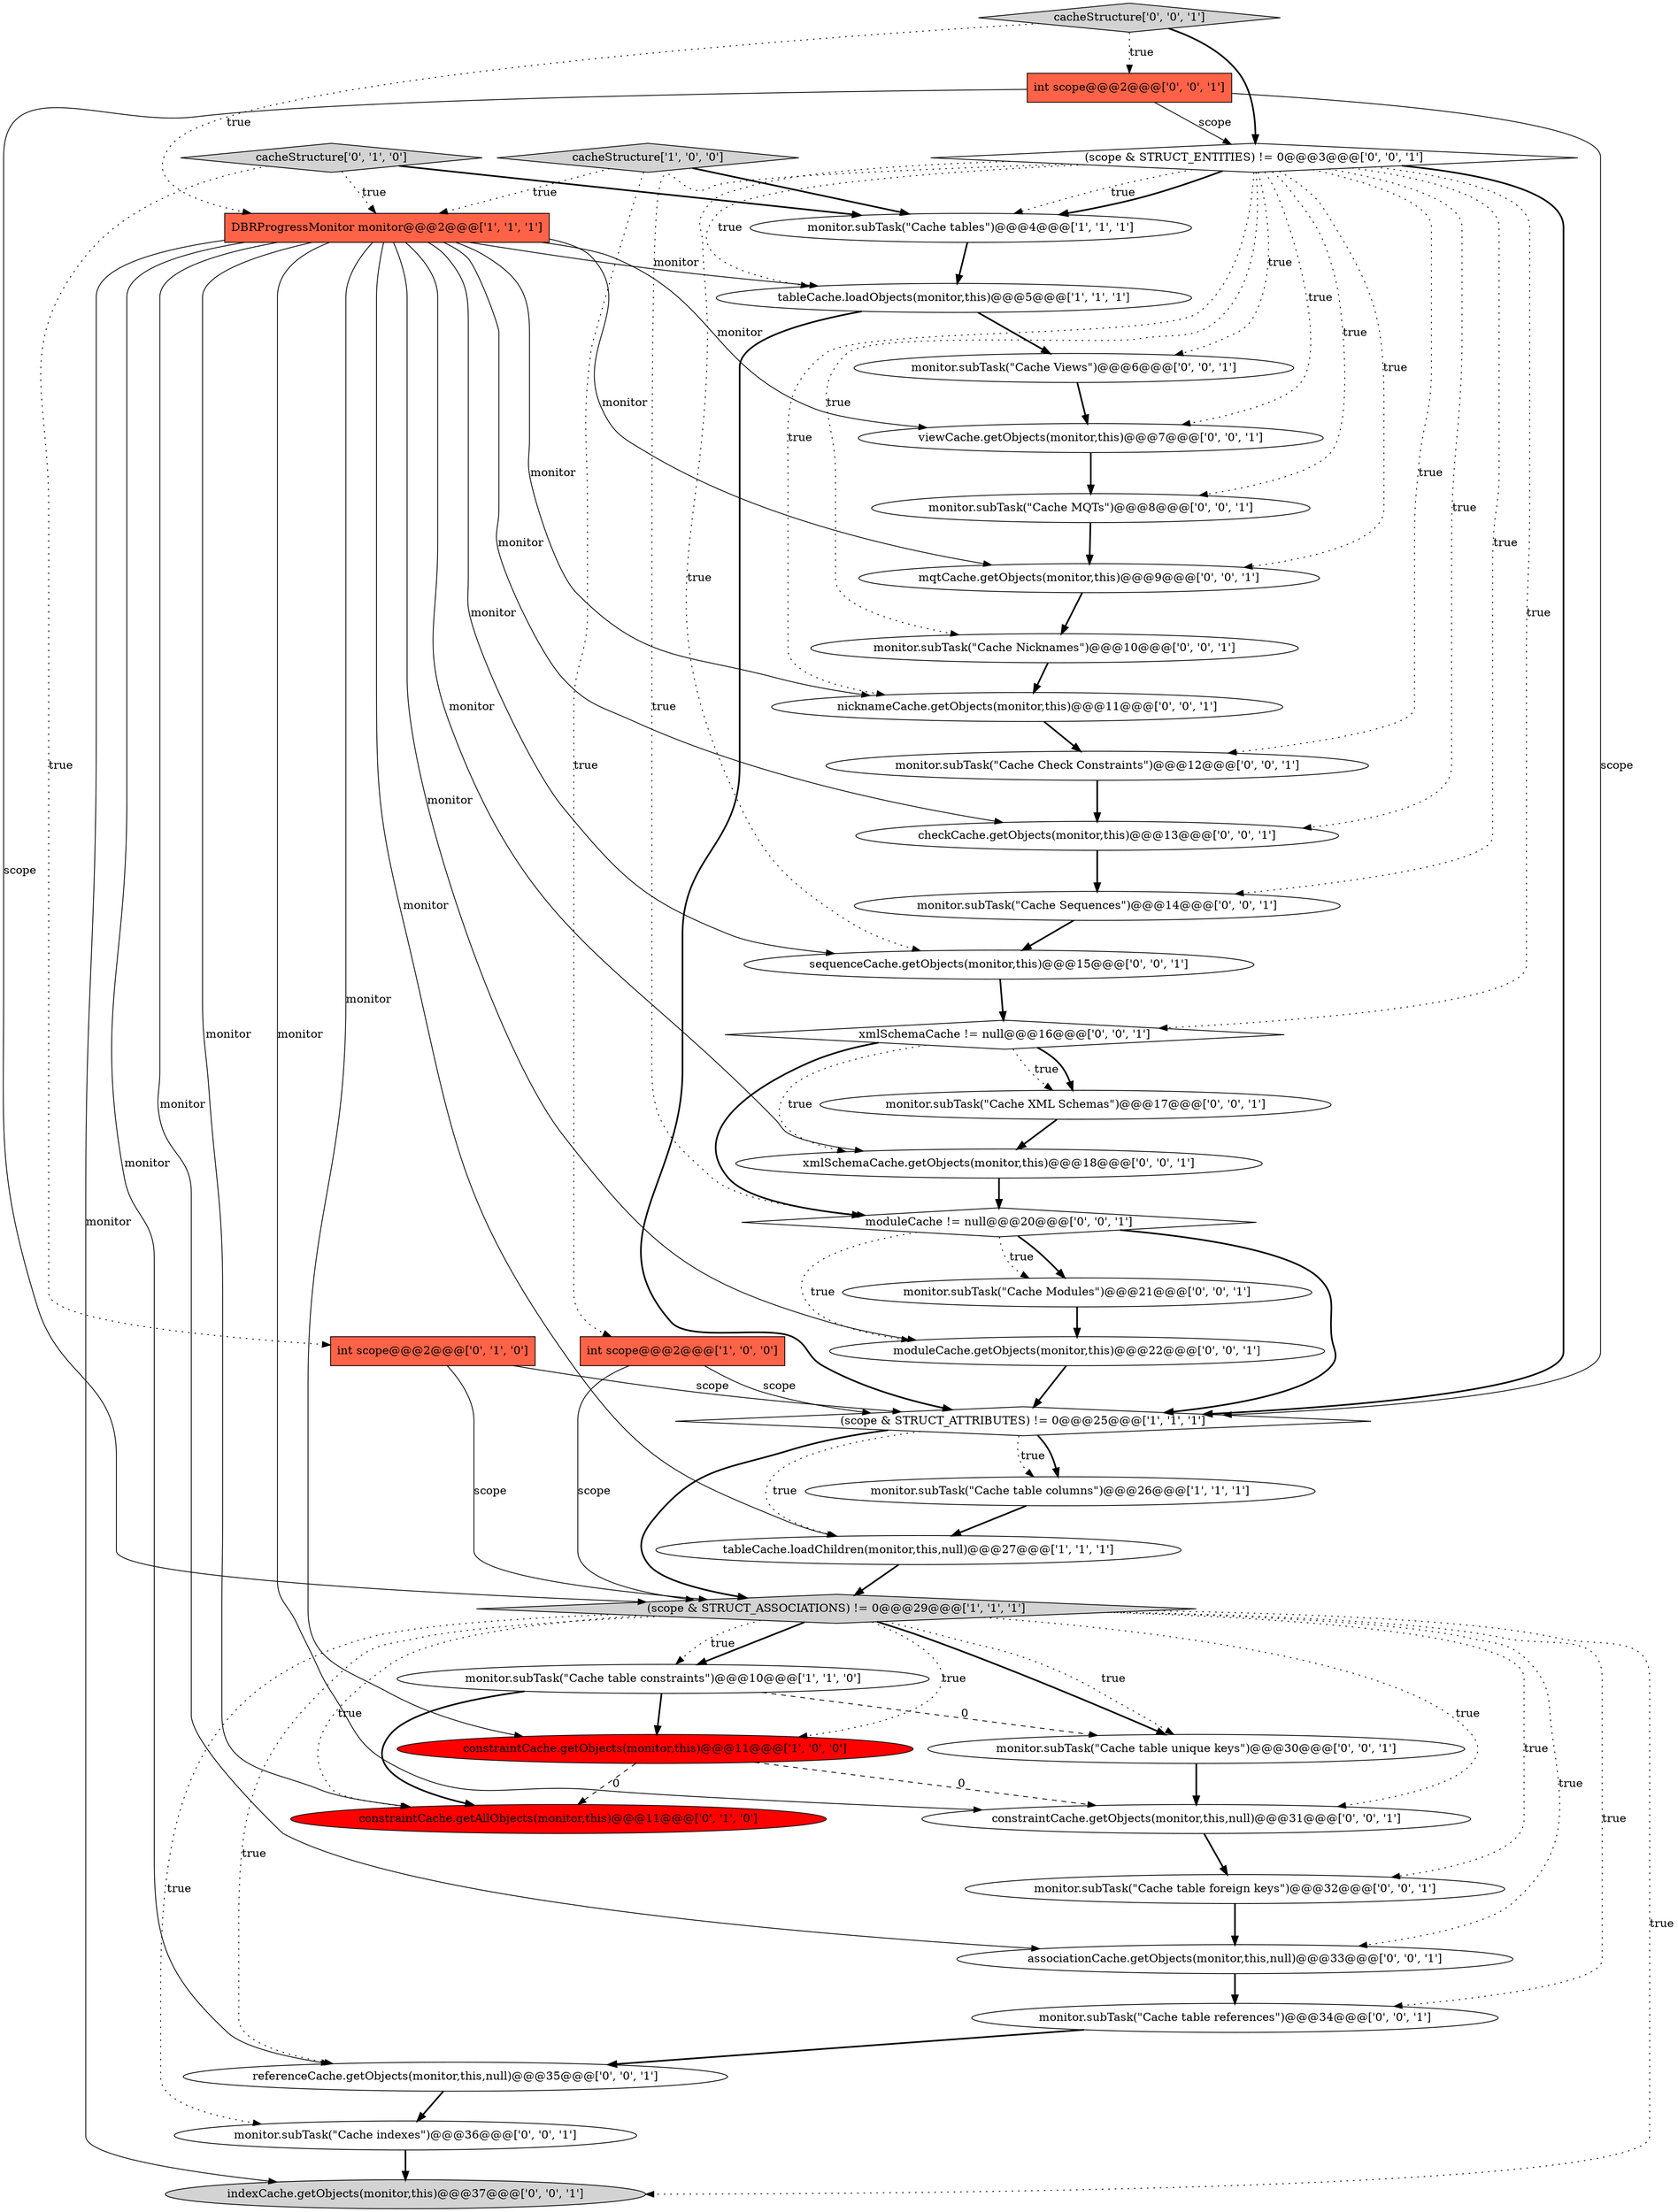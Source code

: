 digraph {
0 [style = filled, label = "constraintCache.getObjects(monitor,this)@@@11@@@['1', '0', '0']", fillcolor = red, shape = ellipse image = "AAA1AAABBB1BBB"];
22 [style = filled, label = "monitor.subTask(\"Cache Sequences\")@@@14@@@['0', '0', '1']", fillcolor = white, shape = ellipse image = "AAA0AAABBB3BBB"];
9 [style = filled, label = "tableCache.loadChildren(monitor,this,null)@@@27@@@['1', '1', '1']", fillcolor = white, shape = ellipse image = "AAA0AAABBB1BBB"];
14 [style = filled, label = "moduleCache != null@@@20@@@['0', '0', '1']", fillcolor = white, shape = diamond image = "AAA0AAABBB3BBB"];
21 [style = filled, label = "nicknameCache.getObjects(monitor,this)@@@11@@@['0', '0', '1']", fillcolor = white, shape = ellipse image = "AAA0AAABBB3BBB"];
12 [style = filled, label = "int scope@@@2@@@['0', '1', '0']", fillcolor = tomato, shape = box image = "AAA0AAABBB2BBB"];
17 [style = filled, label = "monitor.subTask(\"Cache Check Constraints\")@@@12@@@['0', '0', '1']", fillcolor = white, shape = ellipse image = "AAA0AAABBB3BBB"];
25 [style = filled, label = "moduleCache.getObjects(monitor,this)@@@22@@@['0', '0', '1']", fillcolor = white, shape = ellipse image = "AAA0AAABBB3BBB"];
31 [style = filled, label = "xmlSchemaCache != null@@@16@@@['0', '0', '1']", fillcolor = white, shape = diamond image = "AAA0AAABBB3BBB"];
15 [style = filled, label = "monitor.subTask(\"Cache Views\")@@@6@@@['0', '0', '1']", fillcolor = white, shape = ellipse image = "AAA0AAABBB3BBB"];
34 [style = filled, label = "monitor.subTask(\"Cache XML Schemas\")@@@17@@@['0', '0', '1']", fillcolor = white, shape = ellipse image = "AAA0AAABBB3BBB"];
19 [style = filled, label = "mqtCache.getObjects(monitor,this)@@@9@@@['0', '0', '1']", fillcolor = white, shape = ellipse image = "AAA0AAABBB3BBB"];
7 [style = filled, label = "(scope & STRUCT_ATTRIBUTES) != 0@@@25@@@['1', '1', '1']", fillcolor = white, shape = diamond image = "AAA0AAABBB1BBB"];
38 [style = filled, label = "monitor.subTask(\"Cache Modules\")@@@21@@@['0', '0', '1']", fillcolor = white, shape = ellipse image = "AAA0AAABBB3BBB"];
30 [style = filled, label = "xmlSchemaCache.getObjects(monitor,this)@@@18@@@['0', '0', '1']", fillcolor = white, shape = ellipse image = "AAA0AAABBB3BBB"];
28 [style = filled, label = "(scope & STRUCT_ENTITIES) != 0@@@3@@@['0', '0', '1']", fillcolor = white, shape = diamond image = "AAA0AAABBB3BBB"];
8 [style = filled, label = "(scope & STRUCT_ASSOCIATIONS) != 0@@@29@@@['1', '1', '1']", fillcolor = lightgray, shape = diamond image = "AAA0AAABBB1BBB"];
39 [style = filled, label = "referenceCache.getObjects(monitor,this,null)@@@35@@@['0', '0', '1']", fillcolor = white, shape = ellipse image = "AAA0AAABBB3BBB"];
10 [style = filled, label = "monitor.subTask(\"Cache table constraints\")@@@10@@@['1', '1', '0']", fillcolor = white, shape = ellipse image = "AAA0AAABBB1BBB"];
20 [style = filled, label = "associationCache.getObjects(monitor,this,null)@@@33@@@['0', '0', '1']", fillcolor = white, shape = ellipse image = "AAA0AAABBB3BBB"];
13 [style = filled, label = "cacheStructure['0', '1', '0']", fillcolor = lightgray, shape = diamond image = "AAA0AAABBB2BBB"];
5 [style = filled, label = "tableCache.loadObjects(monitor,this)@@@5@@@['1', '1', '1']", fillcolor = white, shape = ellipse image = "AAA0AAABBB1BBB"];
6 [style = filled, label = "DBRProgressMonitor monitor@@@2@@@['1', '1', '1']", fillcolor = tomato, shape = box image = "AAA0AAABBB1BBB"];
1 [style = filled, label = "int scope@@@2@@@['1', '0', '0']", fillcolor = tomato, shape = box image = "AAA0AAABBB1BBB"];
29 [style = filled, label = "checkCache.getObjects(monitor,this)@@@13@@@['0', '0', '1']", fillcolor = white, shape = ellipse image = "AAA0AAABBB3BBB"];
33 [style = filled, label = "indexCache.getObjects(monitor,this)@@@37@@@['0', '0', '1']", fillcolor = lightgray, shape = ellipse image = "AAA0AAABBB3BBB"];
11 [style = filled, label = "constraintCache.getAllObjects(monitor,this)@@@11@@@['0', '1', '0']", fillcolor = red, shape = ellipse image = "AAA1AAABBB2BBB"];
40 [style = filled, label = "cacheStructure['0', '0', '1']", fillcolor = lightgray, shape = diamond image = "AAA0AAABBB3BBB"];
24 [style = filled, label = "constraintCache.getObjects(monitor,this,null)@@@31@@@['0', '0', '1']", fillcolor = white, shape = ellipse image = "AAA0AAABBB3BBB"];
3 [style = filled, label = "cacheStructure['1', '0', '0']", fillcolor = lightgray, shape = diamond image = "AAA0AAABBB1BBB"];
23 [style = filled, label = "int scope@@@2@@@['0', '0', '1']", fillcolor = tomato, shape = box image = "AAA0AAABBB3BBB"];
27 [style = filled, label = "monitor.subTask(\"Cache Nicknames\")@@@10@@@['0', '0', '1']", fillcolor = white, shape = ellipse image = "AAA0AAABBB3BBB"];
18 [style = filled, label = "monitor.subTask(\"Cache table unique keys\")@@@30@@@['0', '0', '1']", fillcolor = white, shape = ellipse image = "AAA0AAABBB3BBB"];
4 [style = filled, label = "monitor.subTask(\"Cache tables\")@@@4@@@['1', '1', '1']", fillcolor = white, shape = ellipse image = "AAA0AAABBB1BBB"];
16 [style = filled, label = "monitor.subTask(\"Cache indexes\")@@@36@@@['0', '0', '1']", fillcolor = white, shape = ellipse image = "AAA0AAABBB3BBB"];
32 [style = filled, label = "monitor.subTask(\"Cache table foreign keys\")@@@32@@@['0', '0', '1']", fillcolor = white, shape = ellipse image = "AAA0AAABBB3BBB"];
2 [style = filled, label = "monitor.subTask(\"Cache table columns\")@@@26@@@['1', '1', '1']", fillcolor = white, shape = ellipse image = "AAA0AAABBB1BBB"];
26 [style = filled, label = "monitor.subTask(\"Cache table references\")@@@34@@@['0', '0', '1']", fillcolor = white, shape = ellipse image = "AAA0AAABBB3BBB"];
37 [style = filled, label = "viewCache.getObjects(monitor,this)@@@7@@@['0', '0', '1']", fillcolor = white, shape = ellipse image = "AAA0AAABBB3BBB"];
35 [style = filled, label = "monitor.subTask(\"Cache MQTs\")@@@8@@@['0', '0', '1']", fillcolor = white, shape = ellipse image = "AAA0AAABBB3BBB"];
36 [style = filled, label = "sequenceCache.getObjects(monitor,this)@@@15@@@['0', '0', '1']", fillcolor = white, shape = ellipse image = "AAA0AAABBB3BBB"];
12->8 [style = solid, label="scope"];
6->0 [style = solid, label="monitor"];
8->10 [style = bold, label=""];
28->35 [style = dotted, label="true"];
28->21 [style = dotted, label="true"];
20->26 [style = bold, label=""];
24->32 [style = bold, label=""];
28->15 [style = dotted, label="true"];
28->14 [style = dotted, label="true"];
8->16 [style = dotted, label="true"];
5->15 [style = bold, label=""];
28->19 [style = dotted, label="true"];
40->23 [style = dotted, label="true"];
3->6 [style = dotted, label="true"];
7->8 [style = bold, label=""];
3->4 [style = bold, label=""];
6->20 [style = solid, label="monitor"];
14->7 [style = bold, label=""];
6->29 [style = solid, label="monitor"];
6->37 [style = solid, label="monitor"];
6->21 [style = solid, label="monitor"];
31->34 [style = dotted, label="true"];
30->14 [style = bold, label=""];
8->0 [style = dotted, label="true"];
8->20 [style = dotted, label="true"];
28->27 [style = dotted, label="true"];
32->20 [style = bold, label=""];
6->36 [style = solid, label="monitor"];
10->18 [style = dashed, label="0"];
10->11 [style = bold, label=""];
31->14 [style = bold, label=""];
13->6 [style = dotted, label="true"];
8->18 [style = bold, label=""];
36->31 [style = bold, label=""];
40->6 [style = dotted, label="true"];
14->38 [style = bold, label=""];
28->36 [style = dotted, label="true"];
1->8 [style = solid, label="scope"];
0->11 [style = dashed, label="0"];
2->9 [style = bold, label=""];
28->17 [style = dotted, label="true"];
9->8 [style = bold, label=""];
25->7 [style = bold, label=""];
23->7 [style = solid, label="scope"];
6->5 [style = solid, label="monitor"];
28->29 [style = dotted, label="true"];
31->30 [style = dotted, label="true"];
8->33 [style = dotted, label="true"];
16->33 [style = bold, label=""];
7->2 [style = bold, label=""];
10->0 [style = bold, label=""];
14->25 [style = dotted, label="true"];
38->25 [style = bold, label=""];
8->18 [style = dotted, label="true"];
5->7 [style = bold, label=""];
28->37 [style = dotted, label="true"];
3->1 [style = dotted, label="true"];
7->2 [style = dotted, label="true"];
18->24 [style = bold, label=""];
39->16 [style = bold, label=""];
12->7 [style = solid, label="scope"];
23->28 [style = solid, label="scope"];
1->7 [style = solid, label="scope"];
6->30 [style = solid, label="monitor"];
8->39 [style = dotted, label="true"];
6->9 [style = solid, label="monitor"];
8->24 [style = dotted, label="true"];
31->34 [style = bold, label=""];
6->24 [style = solid, label="monitor"];
6->25 [style = solid, label="monitor"];
28->22 [style = dotted, label="true"];
8->11 [style = dotted, label="true"];
28->4 [style = dotted, label="true"];
6->19 [style = solid, label="monitor"];
37->35 [style = bold, label=""];
15->37 [style = bold, label=""];
27->21 [style = bold, label=""];
4->5 [style = bold, label=""];
6->39 [style = solid, label="monitor"];
8->26 [style = dotted, label="true"];
28->31 [style = dotted, label="true"];
13->12 [style = dotted, label="true"];
35->19 [style = bold, label=""];
28->7 [style = bold, label=""];
40->28 [style = bold, label=""];
7->9 [style = dotted, label="true"];
8->10 [style = dotted, label="true"];
8->32 [style = dotted, label="true"];
34->30 [style = bold, label=""];
26->39 [style = bold, label=""];
6->33 [style = solid, label="monitor"];
28->5 [style = dotted, label="true"];
14->38 [style = dotted, label="true"];
6->11 [style = solid, label="monitor"];
19->27 [style = bold, label=""];
22->36 [style = bold, label=""];
0->24 [style = dashed, label="0"];
29->22 [style = bold, label=""];
17->29 [style = bold, label=""];
23->8 [style = solid, label="scope"];
21->17 [style = bold, label=""];
28->4 [style = bold, label=""];
13->4 [style = bold, label=""];
}

